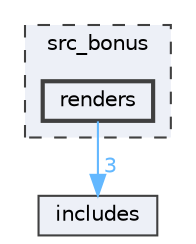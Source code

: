 digraph "src_bonus/renders"
{
 // LATEX_PDF_SIZE
  bgcolor="transparent";
  edge [fontname=Helvetica,fontsize=10,labelfontname=Helvetica,labelfontsize=10];
  node [fontname=Helvetica,fontsize=10,shape=box,height=0.2,width=0.4];
  compound=true
  subgraph clusterdir_22ad38add4b52d8d4826960fd5724d0b {
    graph [ bgcolor="#edf0f7", pencolor="grey25", label="src_bonus", fontname=Helvetica,fontsize=10 style="filled,dashed", URL="dir_22ad38add4b52d8d4826960fd5724d0b.html",tooltip=""]
  dir_1334883fc1b5fdf250344f442ea7b1b9 [label="renders", fillcolor="#edf0f7", color="grey25", style="filled,bold", URL="dir_1334883fc1b5fdf250344f442ea7b1b9.html",tooltip=""];
  }
  dir_09e761304027c904456130627fd4dcf5 [label="includes", fillcolor="#edf0f7", color="grey25", style="filled", URL="dir_09e761304027c904456130627fd4dcf5.html",tooltip=""];
  dir_1334883fc1b5fdf250344f442ea7b1b9->dir_09e761304027c904456130627fd4dcf5 [headlabel="3", labeldistance=1.5 headhref="dir_000013_000004.html" href="dir_000013_000004.html" color="steelblue1" fontcolor="steelblue1"];
}
